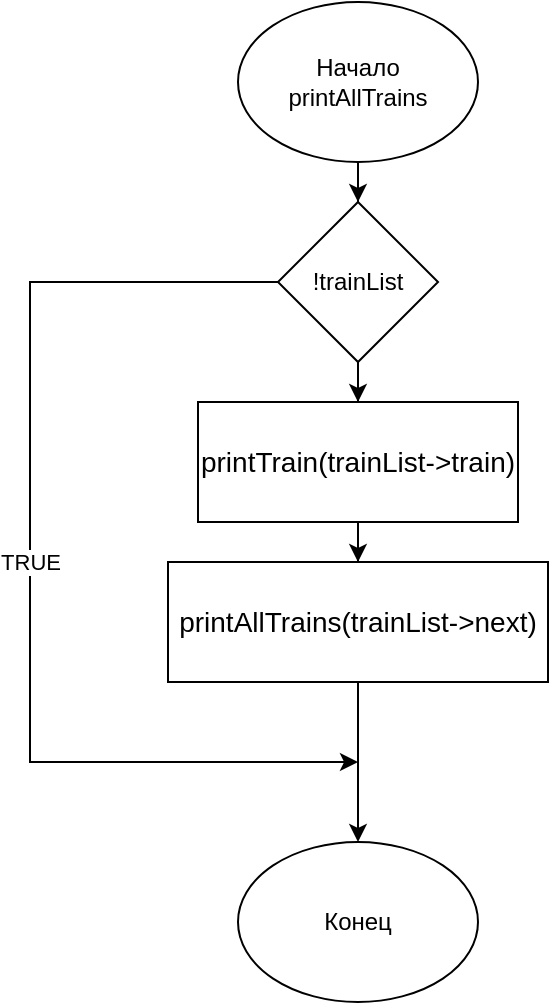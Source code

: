 <mxfile version="21.1.2" type="device">
  <diagram name="Страница 1" id="A2EtQqYcHxRgKgm7Sccz">
    <mxGraphModel dx="792" dy="1138" grid="1" gridSize="10" guides="1" tooltips="1" connect="1" arrows="1" fold="1" page="1" pageScale="1" pageWidth="827" pageHeight="1169" math="0" shadow="0">
      <root>
        <mxCell id="0" />
        <mxCell id="1" parent="0" />
        <mxCell id="opWNSSf8qe8jD4JHYAr6-3" style="edgeStyle=orthogonalEdgeStyle;rounded=0;orthogonalLoop=1;jettySize=auto;html=1;" edge="1" parent="1" source="opWNSSf8qe8jD4JHYAr6-1" target="opWNSSf8qe8jD4JHYAr6-2">
          <mxGeometry relative="1" as="geometry" />
        </mxCell>
        <mxCell id="opWNSSf8qe8jD4JHYAr6-1" value="Начало&lt;br&gt;printAllTrains" style="ellipse;whiteSpace=wrap;html=1;" vertex="1" parent="1">
          <mxGeometry x="354" y="20" width="120" height="80" as="geometry" />
        </mxCell>
        <mxCell id="opWNSSf8qe8jD4JHYAr6-5" style="edgeStyle=orthogonalEdgeStyle;rounded=0;orthogonalLoop=1;jettySize=auto;html=1;" edge="1" parent="1" source="opWNSSf8qe8jD4JHYAr6-2" target="opWNSSf8qe8jD4JHYAr6-4">
          <mxGeometry relative="1" as="geometry" />
        </mxCell>
        <mxCell id="opWNSSf8qe8jD4JHYAr6-10" value="TRUE" style="edgeStyle=orthogonalEdgeStyle;rounded=0;orthogonalLoop=1;jettySize=auto;html=1;" edge="1" parent="1" source="opWNSSf8qe8jD4JHYAr6-2">
          <mxGeometry relative="1" as="geometry">
            <mxPoint x="414" y="400" as="targetPoint" />
            <Array as="points">
              <mxPoint x="250" y="160" />
              <mxPoint x="250" y="400" />
            </Array>
          </mxGeometry>
        </mxCell>
        <mxCell id="opWNSSf8qe8jD4JHYAr6-2" value="!trainList" style="rhombus;whiteSpace=wrap;html=1;" vertex="1" parent="1">
          <mxGeometry x="374" y="120" width="80" height="80" as="geometry" />
        </mxCell>
        <mxCell id="opWNSSf8qe8jD4JHYAr6-7" style="edgeStyle=orthogonalEdgeStyle;rounded=0;orthogonalLoop=1;jettySize=auto;html=1;entryX=0.5;entryY=0;entryDx=0;entryDy=0;" edge="1" parent="1" source="opWNSSf8qe8jD4JHYAr6-4" target="opWNSSf8qe8jD4JHYAr6-6">
          <mxGeometry relative="1" as="geometry" />
        </mxCell>
        <mxCell id="opWNSSf8qe8jD4JHYAr6-4" value="&lt;div style=&quot;font-size: 14px; line-height: 19px;&quot;&gt;&lt;span style=&quot;background-color: rgb(255, 255, 255);&quot;&gt;printTrain(trainList-&amp;gt;train)&lt;/span&gt;&lt;/div&gt;" style="rounded=0;whiteSpace=wrap;html=1;" vertex="1" parent="1">
          <mxGeometry x="334" y="220" width="160" height="60" as="geometry" />
        </mxCell>
        <mxCell id="opWNSSf8qe8jD4JHYAr6-9" style="edgeStyle=orthogonalEdgeStyle;rounded=0;orthogonalLoop=1;jettySize=auto;html=1;" edge="1" parent="1" source="opWNSSf8qe8jD4JHYAr6-6" target="opWNSSf8qe8jD4JHYAr6-8">
          <mxGeometry relative="1" as="geometry" />
        </mxCell>
        <mxCell id="opWNSSf8qe8jD4JHYAr6-6" value="&lt;div style=&quot;font-size: 14px; line-height: 19px;&quot;&gt;&lt;span style=&quot;background-color: rgb(255, 255, 255);&quot;&gt;printAllTrains(trainList-&amp;gt;next)&lt;/span&gt;&lt;/div&gt;" style="rounded=0;whiteSpace=wrap;html=1;" vertex="1" parent="1">
          <mxGeometry x="319" y="300" width="190" height="60" as="geometry" />
        </mxCell>
        <mxCell id="opWNSSf8qe8jD4JHYAr6-8" value="Конец" style="ellipse;whiteSpace=wrap;html=1;" vertex="1" parent="1">
          <mxGeometry x="354" y="440" width="120" height="80" as="geometry" />
        </mxCell>
      </root>
    </mxGraphModel>
  </diagram>
</mxfile>
